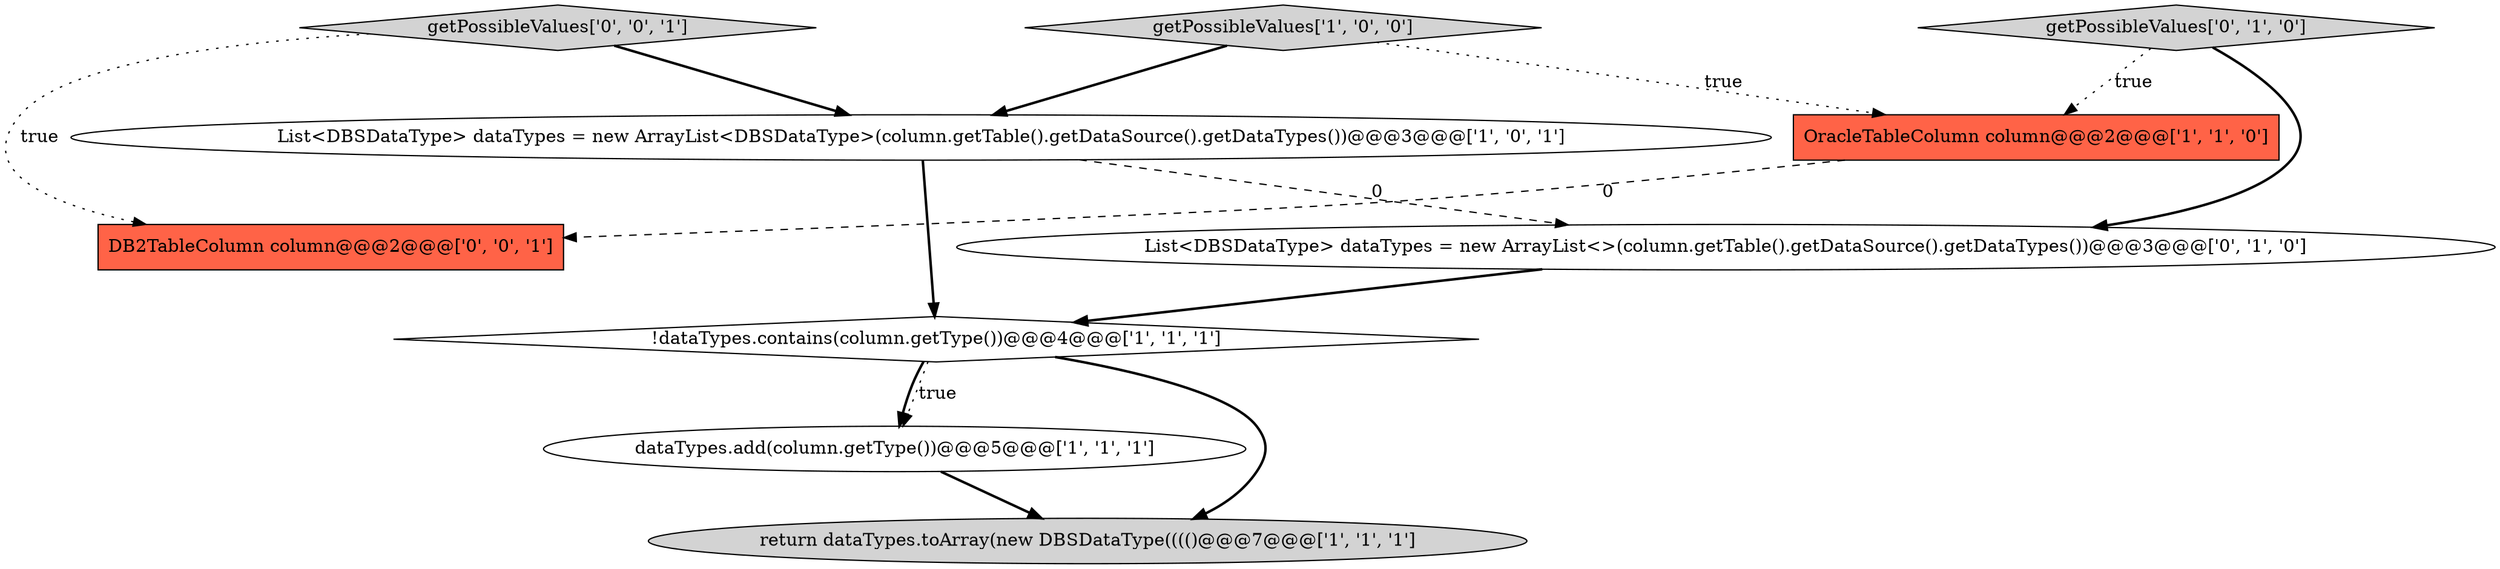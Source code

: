 digraph {
8 [style = filled, label = "DB2TableColumn column@@@2@@@['0', '0', '1']", fillcolor = tomato, shape = box image = "AAA0AAABBB3BBB"];
2 [style = filled, label = "List<DBSDataType> dataTypes = new ArrayList<DBSDataType>(column.getTable().getDataSource().getDataTypes())@@@3@@@['1', '0', '1']", fillcolor = white, shape = ellipse image = "AAA0AAABBB1BBB"];
3 [style = filled, label = "!dataTypes.contains(column.getType())@@@4@@@['1', '1', '1']", fillcolor = white, shape = diamond image = "AAA0AAABBB1BBB"];
4 [style = filled, label = "dataTypes.add(column.getType())@@@5@@@['1', '1', '1']", fillcolor = white, shape = ellipse image = "AAA0AAABBB1BBB"];
7 [style = filled, label = "getPossibleValues['0', '1', '0']", fillcolor = lightgray, shape = diamond image = "AAA0AAABBB2BBB"];
9 [style = filled, label = "getPossibleValues['0', '0', '1']", fillcolor = lightgray, shape = diamond image = "AAA0AAABBB3BBB"];
0 [style = filled, label = "OracleTableColumn column@@@2@@@['1', '1', '0']", fillcolor = tomato, shape = box image = "AAA0AAABBB1BBB"];
5 [style = filled, label = "getPossibleValues['1', '0', '0']", fillcolor = lightgray, shape = diamond image = "AAA0AAABBB1BBB"];
6 [style = filled, label = "List<DBSDataType> dataTypes = new ArrayList<>(column.getTable().getDataSource().getDataTypes())@@@3@@@['0', '1', '0']", fillcolor = white, shape = ellipse image = "AAA1AAABBB2BBB"];
1 [style = filled, label = "return dataTypes.toArray(new DBSDataType(((()@@@7@@@['1', '1', '1']", fillcolor = lightgray, shape = ellipse image = "AAA0AAABBB1BBB"];
5->2 [style = bold, label=""];
5->0 [style = dotted, label="true"];
3->1 [style = bold, label=""];
7->6 [style = bold, label=""];
9->2 [style = bold, label=""];
7->0 [style = dotted, label="true"];
9->8 [style = dotted, label="true"];
3->4 [style = dotted, label="true"];
6->3 [style = bold, label=""];
3->4 [style = bold, label=""];
0->8 [style = dashed, label="0"];
4->1 [style = bold, label=""];
2->3 [style = bold, label=""];
2->6 [style = dashed, label="0"];
}
